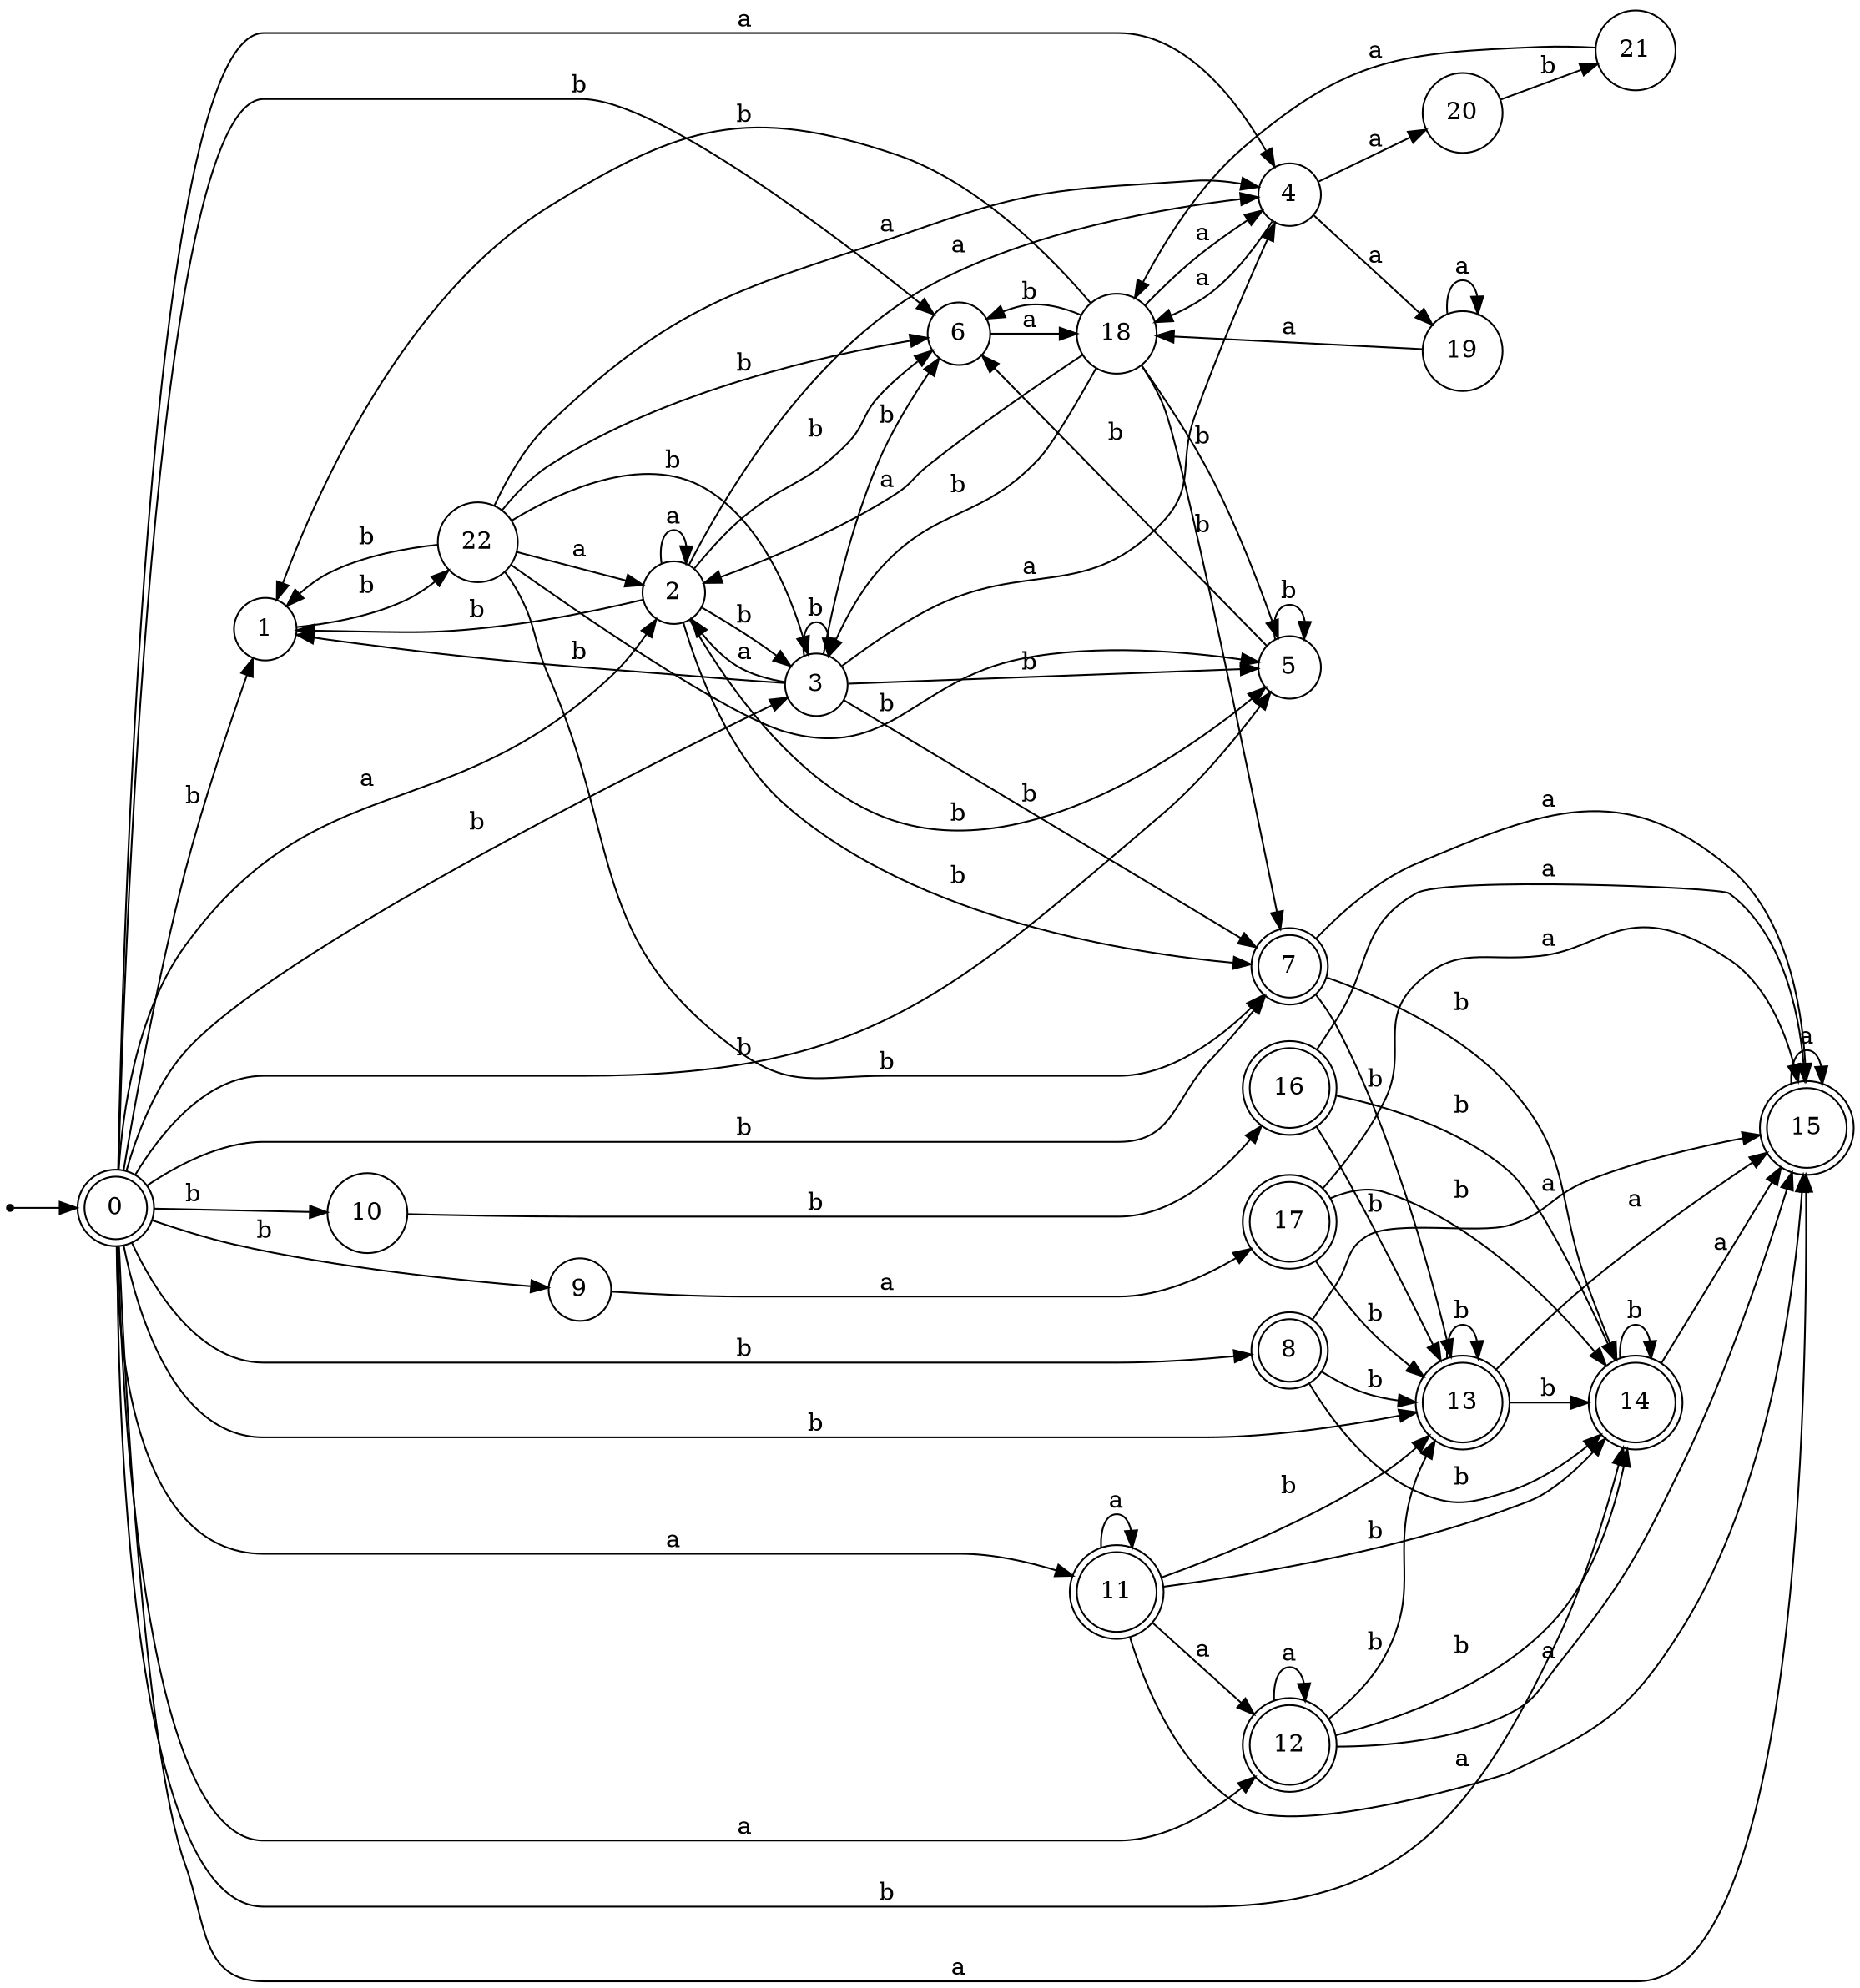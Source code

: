 digraph finite_state_machine {
rankdir=LR;
size="20,20";
node [shape = point]; "dummy0"
node [shape = doublecircle]; "0";"dummy0" -> "0";
node [shape = circle]; "1";
node [shape = circle]; "2";
node [shape = circle]; "3";
node [shape = circle]; "4";
node [shape = circle]; "5";
node [shape = circle]; "6";
node [shape = doublecircle]; "7";node [shape = doublecircle]; "8";node [shape = circle]; "9";
node [shape = circle]; "10";
node [shape = doublecircle]; "11";node [shape = doublecircle]; "12";node [shape = doublecircle]; "13";node [shape = doublecircle]; "14";node [shape = doublecircle]; "15";node [shape = doublecircle]; "16";node [shape = doublecircle]; "17";node [shape = circle]; "18";
node [shape = circle]; "19";
node [shape = circle]; "20";
node [shape = circle]; "21";
node [shape = circle]; "22";
"0" -> "1" [label = "b"];
 "0" -> "3" [label = "b"];
 "0" -> "5" [label = "b"];
 "0" -> "6" [label = "b"];
 "0" -> "7" [label = "b"];
 "0" -> "8" [label = "b"];
 "0" -> "9" [label = "b"];
 "0" -> "10" [label = "b"];
 "0" -> "13" [label = "b"];
 "0" -> "14" [label = "b"];
 "0" -> "2" [label = "a"];
 "0" -> "4" [label = "a"];
 "0" -> "11" [label = "a"];
 "0" -> "12" [label = "a"];
 "0" -> "15" [label = "a"];
 "15" -> "15" [label = "a"];
 "14" -> "14" [label = "b"];
 "14" -> "15" [label = "a"];
 "13" -> "13" [label = "b"];
 "13" -> "14" [label = "b"];
 "13" -> "15" [label = "a"];
 "12" -> "12" [label = "a"];
 "12" -> "15" [label = "a"];
 "12" -> "13" [label = "b"];
 "12" -> "14" [label = "b"];
 "11" -> "11" [label = "a"];
 "11" -> "12" [label = "a"];
 "11" -> "15" [label = "a"];
 "11" -> "13" [label = "b"];
 "11" -> "14" [label = "b"];
 "10" -> "16" [label = "b"];
 "16" -> "13" [label = "b"];
 "16" -> "14" [label = "b"];
 "16" -> "15" [label = "a"];
 "9" -> "17" [label = "a"];
 "17" -> "13" [label = "b"];
 "17" -> "14" [label = "b"];
 "17" -> "15" [label = "a"];
 "8" -> "13" [label = "b"];
 "8" -> "14" [label = "b"];
 "8" -> "15" [label = "a"];
 "7" -> "13" [label = "b"];
 "7" -> "14" [label = "b"];
 "7" -> "15" [label = "a"];
 "6" -> "18" [label = "a"];
 "18" -> "2" [label = "a"];
 "18" -> "4" [label = "a"];
 "18" -> "1" [label = "b"];
 "18" -> "3" [label = "b"];
 "18" -> "5" [label = "b"];
 "18" -> "6" [label = "b"];
 "18" -> "7" [label = "b"];
 "5" -> "5" [label = "b"];
 "5" -> "6" [label = "b"];
 "4" -> "18" [label = "a"];
 "4" -> "19" [label = "a"];
 "4" -> "20" [label = "a"];
 "20" -> "21" [label = "b"];
 "21" -> "18" [label = "a"];
 "19" -> "18" [label = "a"];
 "19" -> "19" [label = "a"];
 "3" -> "1" [label = "b"];
 "3" -> "3" [label = "b"];
 "3" -> "5" [label = "b"];
 "3" -> "6" [label = "b"];
 "3" -> "7" [label = "b"];
 "3" -> "2" [label = "a"];
 "3" -> "4" [label = "a"];
 "2" -> "2" [label = "a"];
 "2" -> "4" [label = "a"];
 "2" -> "1" [label = "b"];
 "2" -> "3" [label = "b"];
 "2" -> "5" [label = "b"];
 "2" -> "6" [label = "b"];
 "2" -> "7" [label = "b"];
 "1" -> "22" [label = "b"];
 "22" -> "1" [label = "b"];
 "22" -> "3" [label = "b"];
 "22" -> "5" [label = "b"];
 "22" -> "6" [label = "b"];
 "22" -> "7" [label = "b"];
 "22" -> "2" [label = "a"];
 "22" -> "4" [label = "a"];
 }

